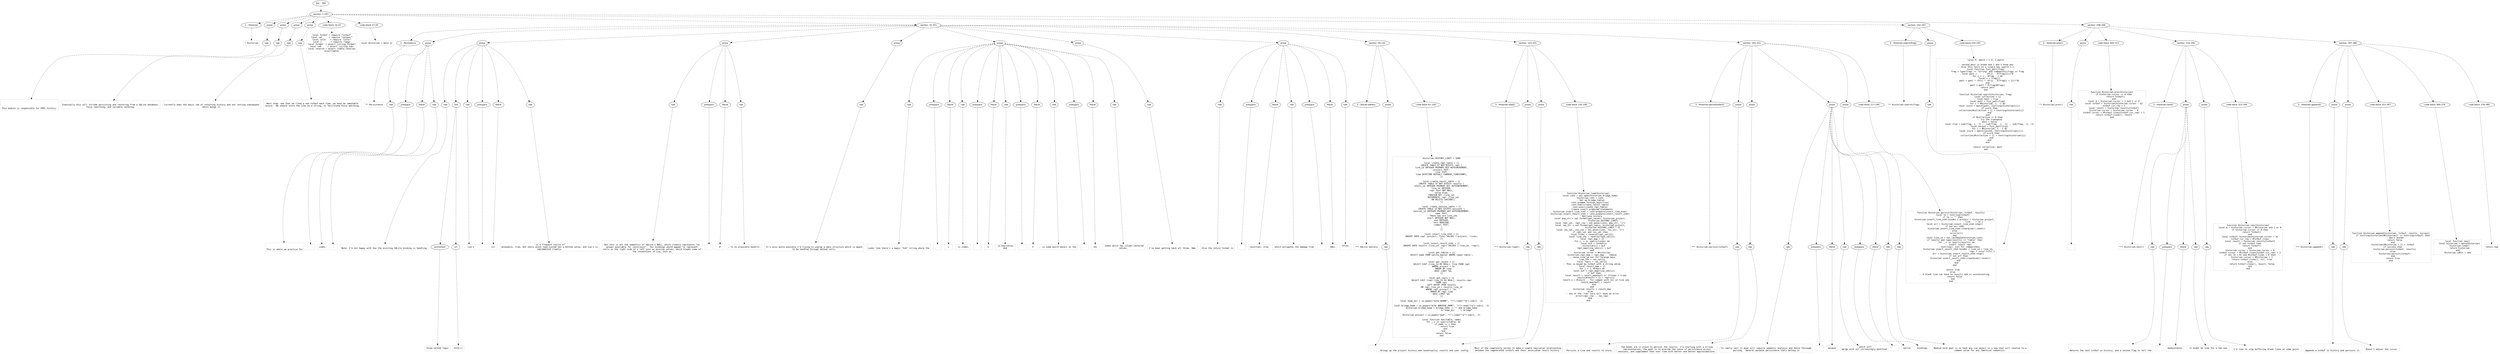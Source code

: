 digraph lpegNode {

node [fontname=Helvetica]
edge [style=dashed]

doc_0 [label="doc - 380"]


doc_0 -> { section_1}
{rank=same; section_1}

section_1 [label="section: 1-297"]


// END RANK doc_0

section_1 -> { header_2 prose_3 prose_4 prose_5 prose_6 codeblock_7 codeblock_8 section_9 section_10 section_11}
{rank=same; header_2 prose_3 prose_4 prose_5 prose_6 codeblock_7 codeblock_8 section_9 section_10 section_11}

header_2 [label="1 : Historian"]

prose_3 [label="prose"]

prose_4 [label="prose"]

prose_5 [label="prose"]

prose_6 [label="prose"]

codeblock_7 [label="code block 16-25"]

codeblock_8 [label="code block 27-29"]

section_9 [label="section: 32-201"]

section_10 [label="section: 252-297"]

section_11 [label="section: 298-346"]


// END RANK section_1

header_2 -> leaf_12
leaf_12  [color=Gray,shape=rectangle,fontname=Inconsolata,label="* Historian"]
// END RANK header_2

prose_3 -> { raw_13}
{rank=same; raw_13}

raw_13 [label="raw"]


// END RANK prose_3

raw_13 -> leaf_14
leaf_14  [color=Gray,shape=rectangle,fontname=Inconsolata,label="


This module is responsible for REPL history.
"]
// END RANK raw_13

prose_4 -> { raw_15}
{rank=same; raw_15}

raw_15 [label="raw"]


// END RANK prose_4

raw_15 -> leaf_16
leaf_16  [color=Gray,shape=rectangle,fontname=Inconsolata,label="
Eventually this will include persisting and restoring from a SQLite database,
fuzzy searching, and variable cacheing.
"]
// END RANK raw_15

prose_5 -> { raw_17}
{rank=same; raw_17}

raw_17 [label="raw"]


// END RANK prose_5

raw_17 -> leaf_18
leaf_18  [color=Gray,shape=rectangle,fontname=Inconsolata,label="
Currently does the basic job of retaining history and not letting subsequent
edits munge it.
"]
// END RANK raw_17

prose_6 -> { raw_19}
{rank=same; raw_19}

raw_19 [label="raw"]


// END RANK prose_6

raw_19 -> leaf_20
leaf_20  [color=Gray,shape=rectangle,fontname=Inconsolata,label="
Next step: now that we clone a new txtbuf each time, we have an immutable
record.  We should store the line as a string, to facilitate fuzzy matching.

"]
// END RANK raw_19

codeblock_7 -> leaf_21
leaf_21  [color=Gray,shape=rectangle,fontname=Inconsolata,label="local Txtbuf = require \"txtbuf\"
local sql     = require \"sqlayer\"
local color   = require \"color\"
local L       = require \"lpeg\"
local format  = assert (string.format)
local sub     = assert (string.sub)
local reverse = assert (table.reverse)
assert(meta)"]
// END RANK codeblock_7

codeblock_8 -> leaf_22
leaf_22  [color=Gray,shape=rectangle,fontname=Inconsolata,label="local Historian = meta {}"]
// END RANK codeblock_8

section_9 -> { header_23 prose_24 prose_25 prose_26 prose_27 prose_28 prose_29 prose_30 section_31 section_32 section_33}
{rank=same; header_23 prose_24 prose_25 prose_26 prose_27 prose_28 prose_29 prose_30 section_31 section_32 section_33}

header_23 [label="2 : Persistence"]

prose_24 [label="prose"]

prose_25 [label="prose"]

prose_26 [label="prose"]

prose_27 [label="prose"]

prose_28 [label="prose"]

prose_29 [label="prose"]

prose_30 [label="prose"]

section_31 [label="section: 59-142"]

section_32 [label="section: 143-201"]

section_33 [label="section: 202-251"]


// END RANK section_9

header_23 -> leaf_34
leaf_34  [color=Gray,shape=rectangle,fontname=Inconsolata,label="** Persistence"]
// END RANK header_23

prose_24 -> { raw_35 prespace_36 literal_37 raw_38}
{rank=same; raw_35 prespace_36 literal_37 raw_38}

raw_35 [label="raw"]

prespace_36 [label="prespace"]

literal_37 [label="literal"]

raw_38 [label="raw"]


// END RANK prose_24

raw_35 -> leaf_39
leaf_39  [color=Gray,shape=rectangle,fontname=Inconsolata,label="

This is where we practice for"]
// END RANK raw_35

prespace_36 -> leaf_40
leaf_40  [color=Gray,shape=rectangle,fontname=Inconsolata,label=" "]
// END RANK prespace_36

literal_37 -> leaf_41
leaf_41  [color=Gray,shape=rectangle,fontname=Inconsolata,label="codex"]
// END RANK literal_37

raw_38 -> leaf_42
leaf_42  [color=Gray,shape=rectangle,fontname=Inconsolata,label=".
"]
// END RANK raw_38

prose_25 -> { raw_43 link_44 raw_45 prespace_46 literal_47 raw_48}
{rank=same; raw_43 link_44 raw_45 prespace_46 literal_47 raw_48}

raw_43 [label="raw"]

link_44 [label="link"]

raw_45 [label="raw"]

prespace_46 [label="prespace"]

literal_47 [label="literal"]

raw_48 [label="raw"]


// END RANK prose_25

raw_43 -> leaf_49
leaf_49  [color=Gray,shape=rectangle,fontname=Inconsolata,label="
Note: I'm not happy with how the existing SQLite binding is handling"]
// END RANK raw_43

link_44 -> { anchortext_50 url_51}
{rank=same; anchortext_50 url_51}

anchortext_50 [label="anchortext"]

url_51 [label="url"]


// END RANK link_44

anchortext_50 -> leaf_52
leaf_52  [color=Gray,shape=rectangle,fontname=Inconsolata,label="three-valued logic"]
// END RANK anchortext_50

url_51 -> leaf_53
leaf_53  [color=Gray,shape=rectangle,fontname=Inconsolata,label="httk://"]
// END RANK url_51

raw_45 -> leaf_54
leaf_54  [color=Gray,shape=rectangle,fontname=Inconsolata,label=".  Lua's"]
// END RANK raw_45

prespace_46 -> leaf_55
leaf_55  [color=Gray,shape=rectangle,fontname=Inconsolata,label=" "]
// END RANK prespace_46

literal_47 -> leaf_56
leaf_56  [color=Gray,shape=rectangle,fontname=Inconsolata,label="nil"]
// END RANK literal_47

raw_48 -> leaf_57
leaf_57  [color=Gray,shape=rectangle,fontname=Inconsolata,label=" is a frequent source of
annoyance, true, but every union type system has a bottom value, and Lua's is
implemented cleanly.
"]
// END RANK raw_48

prose_26 -> { raw_58 prespace_59 literal_60 raw_61}
{rank=same; raw_58 prespace_59 literal_60 raw_61}

raw_58 [label="raw"]

prespace_59 [label="prespace"]

literal_60 [label="literal"]

raw_61 [label="raw"]


// END RANK prose_26

raw_58 -> leaf_62
leaf_62  [color=Gray,shape=rectangle,fontname=Inconsolata,label="
But this is not the semantics of SQLite's NULL, which cleanly represents \"no
answer available for constraint\".  Our bindings would appear to represent
nulls on the right side of a left join as missing values, which breaks some of
the conventions of Lua, such as"]
// END RANK raw_58

prespace_59 -> leaf_63
leaf_63  [color=Gray,shape=rectangle,fontname=Inconsolata,label=" "]
// END RANK prespace_59

literal_60 -> leaf_64
leaf_64  [color=Gray,shape=rectangle,fontname=Inconsolata,label="#"]
// END RANK literal_60

raw_61 -> leaf_65
leaf_65  [color=Gray,shape=rectangle,fontname=Inconsolata,label=", to no plausible benefit.
"]
// END RANK raw_61

prose_27 -> { raw_66}
{rank=same; raw_66}

raw_66 [label="raw"]


// END RANK prose_27

raw_66 -> leaf_67
leaf_67  [color=Gray,shape=rectangle,fontname=Inconsolata,label="
It's also quite possible I'm trying to unwrap a data structure which is meant
to be handled through method calls.
"]
// END RANK raw_66

prose_28 -> { raw_68 prespace_69 literal_70 raw_71 prespace_72 literal_73 raw_74 prespace_75 literal_76 raw_77 prespace_78 literal_79 raw_80}
{rank=same; raw_68 prespace_69 literal_70 raw_71 prespace_72 literal_73 raw_74 prespace_75 literal_76 raw_77 prespace_78 literal_79 raw_80}

raw_68 [label="raw"]

prespace_69 [label="prespace"]

literal_70 [label="literal"]

raw_71 [label="raw"]

prespace_72 [label="prespace"]

literal_73 [label="literal"]

raw_74 [label="raw"]

prespace_75 [label="prespace"]

literal_76 [label="literal"]

raw_77 [label="raw"]

prespace_78 [label="prespace"]

literal_79 [label="literal"]

raw_80 [label="raw"]


// END RANK prose_28

raw_68 -> leaf_81
leaf_81  [color=Gray,shape=rectangle,fontname=Inconsolata,label="
Looks like there's a magic \"hik\" string where the"]
// END RANK raw_68

prespace_69 -> leaf_82
leaf_82  [color=Gray,shape=rectangle,fontname=Inconsolata,label=" "]
// END RANK prespace_69

literal_70 -> leaf_83
leaf_83  [color=Gray,shape=rectangle,fontname=Inconsolata,label="i"]
// END RANK literal_70

raw_71 -> leaf_84
leaf_84  [color=Gray,shape=rectangle,fontname=Inconsolata,label=" is index,"]
// END RANK raw_71

prespace_72 -> leaf_85
leaf_85  [color=Gray,shape=rectangle,fontname=Inconsolata,label=" "]
// END RANK prespace_72

literal_73 -> leaf_86
leaf_86  [color=Gray,shape=rectangle,fontname=Inconsolata,label="k"]
// END RANK literal_73

raw_74 -> leaf_87
leaf_87  [color=Gray,shape=rectangle,fontname=Inconsolata,label=" is key/value,
and"]
// END RANK raw_74

prespace_75 -> leaf_88
leaf_88  [color=Gray,shape=rectangle,fontname=Inconsolata,label=" "]
// END RANK prespace_75

literal_76 -> leaf_89
leaf_89  [color=Gray,shape=rectangle,fontname=Inconsolata,label="h"]
// END RANK literal_76

raw_77 -> leaf_90
leaf_90  [color=Gray,shape=rectangle,fontname=Inconsolata,label=" is some weird object on the"]
// END RANK raw_77

prespace_78 -> leaf_91
leaf_91  [color=Gray,shape=rectangle,fontname=Inconsolata,label=" "]
// END RANK prespace_78

literal_79 -> leaf_92
leaf_92  [color=Gray,shape=rectangle,fontname=Inconsolata,label="[0]"]
// END RANK literal_79

raw_80 -> leaf_93
leaf_93  [color=Gray,shape=rectangle,fontname=Inconsolata,label=" index which has column-centered
values.
"]
// END RANK raw_80

prose_29 -> { raw_94}
{rank=same; raw_94}

raw_94 [label="raw"]


// END RANK prose_29

raw_94 -> leaf_95
leaf_95  [color=Gray,shape=rectangle,fontname=Inconsolata,label="
I've been getting back all three. Hmm.
"]
// END RANK raw_94

prose_30 -> { raw_96 prespace_97 literal_98 raw_99 prespace_100 literal_101 raw_102}
{rank=same; raw_96 prespace_97 literal_98 raw_99 prespace_100 literal_101 raw_102}

raw_96 [label="raw"]

prespace_97 [label="prespace"]

literal_98 [label="literal"]

raw_99 [label="raw"]

prespace_100 [label="prespace"]

literal_101 [label="literal"]

raw_102 [label="raw"]


// END RANK prose_30

raw_96 -> leaf_103
leaf_103  [color=Gray,shape=rectangle,fontname=Inconsolata,label="
Also the return format is"]
// END RANK raw_96

prespace_97 -> leaf_104
leaf_104  [color=Gray,shape=rectangle,fontname=Inconsolata,label=" "]
// END RANK prespace_97

literal_98 -> leaf_105
leaf_105  [color=Gray,shape=rectangle,fontname=Inconsolata,label="resultset, nrow"]
// END RANK literal_98

raw_99 -> leaf_106
leaf_106  [color=Gray,shape=rectangle,fontname=Inconsolata,label=" which mitigates the damage from"]
// END RANK raw_99

prespace_100 -> leaf_107
leaf_107  [color=Gray,shape=rectangle,fontname=Inconsolata,label=""]
// END RANK prespace_100

literal_101 -> leaf_108
leaf_108  [color=Gray,shape=rectangle,fontname=Inconsolata,label="NULL"]
// END RANK literal_101

raw_102 -> leaf_109
leaf_109  [color=Gray,shape=rectangle,fontname=Inconsolata,label=" holes.

"]
// END RANK raw_102

section_31 -> { header_110 prose_111 codeblock_112}
{rank=same; header_110 prose_111 codeblock_112}

header_110 [label="3 : SQLite battery"]

prose_111 [label="prose"]

codeblock_112 [label="code block 61-140"]


// END RANK section_31

header_110 -> leaf_113
leaf_113  [color=Gray,shape=rectangle,fontname=Inconsolata,label="*** SQLite battery"]
// END RANK header_110

prose_111 -> { raw_114}
{rank=same; raw_114}

raw_114 [label="raw"]


// END RANK prose_111

raw_114 -> leaf_115
leaf_115  [color=Gray,shape=rectangle,fontname=Inconsolata,label="
"]
// END RANK raw_114

codeblock_112 -> leaf_116
leaf_116  [color=Gray,shape=rectangle,fontname=Inconsolata,label="Historian.HISTORY_LIMIT = 1000

local create_repl_table = [[
CREATE TABLE IF NOT EXISTS repl (
line_id INTEGER PRIMARY KEY AUTOINCREMENT,
project TEXT,
line TEXT,
time DATETIME DEFAULT CURRENT_TIMESTAMP);
]]

local create_result_table = [[
CREATE TABLE IF NOT EXISTS results (
result_id INTEGER PRIMARY KEY AUTOINCREMENT,
line_id INTEGER,
repr text NOT NULL,
value blob,
FOREIGN KEY (line_id)
   REFERENCES repl (line_id)
   ON DELETE CASCADE);
]]

local create_session_table = [[
CREATE TABLE IF NOT EXISTS sessions (
session_id INTEGER PRIMARY KEY AUTOINCREMENT,
name TEXT,
-- These two are line_ids
start INTEGER NOT NULL,
end INTEGER,
test BOOLEAN,
commit TEXT;
)
]]

local insert_line_stmt = [[
INSERT INTO repl (project, line) VALUES (:project, :line);
]]

local insert_result_stmt = [[
INSERT INTO results (line_id, repr) VALUES (:line_id, :repr);
]]

local get_tables = [[
SELECT name FROM sqlite_master WHERE type='table';
]]

local get_recent = [[
SELECT CAST (line_id AS REAL), line FROM repl
   WHERE project = %s
   ORDER BY time
   DESC LIMIT %d;
]]

local get_reprs = [[
SELECT CAST (repl.line_id AS REAL), results.repr
FROM repl
LEFT OUTER JOIN results
ON repl.line_id = results.line_id
WHERE repl.project = '%s'
ORDER BY repl.time
DESC LIMIT %d;
]]

local home_dir = io.popen(\"echo $HOME\", \"r\"):read(\"*a\"):sub(1, -2)

local bridge_home = io.popen(\"echo $BRIDGE_HOME\", \"r\"):read(\"*a\"):sub(1, -2)
Historian.bridge_home = bridge_home ~= \"\" and bridge_home
                        or home_dir .. \"/.bridge\"

Historian.project = io.popen(\"pwd\", \"r\"):read(\"*a\"):sub(1, -2)

local function has(table, name)
   for _,v in ipairs(table) do
      if name == v then
         return true
      end
   end
   return false
end"]
// END RANK codeblock_112

section_32 -> { header_117 prose_118 prose_119 codeblock_120}
{rank=same; header_117 prose_118 prose_119 codeblock_120}

header_117 [label="3 : Historian:load()"]

prose_118 [label="prose"]

prose_119 [label="prose"]

codeblock_120 [label="code block 150-199"]


// END RANK section_32

header_117 -> leaf_121
leaf_121  [color=Gray,shape=rectangle,fontname=Inconsolata,label="*** Historian:load()"]
// END RANK header_117

prose_118 -> { raw_122}
{rank=same; raw_122}

raw_122 [label="raw"]


// END RANK prose_118

raw_122 -> leaf_123
leaf_123  [color=Gray,shape=rectangle,fontname=Inconsolata,label="

Brings up the project history and (eventually) results and user config.
"]
// END RANK raw_122

prose_119 -> { raw_124}
{rank=same; raw_124}

raw_124 [label="raw"]


// END RANK prose_119

raw_124 -> leaf_125
leaf_125  [color=Gray,shape=rectangle,fontname=Inconsolata,label="
Most of the complexity serves to make a simple key/value relationship
between the regenerated txtbufs and their associated result history.
"]
// END RANK raw_124

codeblock_120 -> leaf_126
leaf_126  [color=Gray,shape=rectangle,fontname=Inconsolata,label="function Historian.load(historian)
   local conn = sql.open(historian.bridge_home)
   historian.conn = conn
   -- Set up bridge tables
   conn.pragma.foreign_keys(true)
   conn:exec(create_result_table)
   conn:exec(create_repl_table)
   -- Create insert prepared statements
   historian.insert_line_stmt = conn:prepare(insert_line_stmt)
   historian.insert_result_stmt = conn:prepare(insert_result_stmt)
   -- Retrieve history
   local pop_str = sql.format(get_recent, historian.project,
                        historian.HISTORY_LIMIT)
   local repl_val, repl_row = sql.pexec(conn, pop_str, \"i\")
   local res_str = sql.format(get_reprs, historian.project,
                       historian.HISTORY_LIMIT * 2)
   local res_val, res_row = sql.pexec(conn, res_str, \"i\")
   if repl_val and res_val then
      local lines = reverse(repl_val[2])
      local line_ids = reverse(repl_val[1])
      local repl_map = {}
      for i, v in ipairs(lines) do
         local buf = Txtbuf(v)
         historian[i] = buf
         repl_map[line_ids[i]] = buf
      end
      historian.cursor = #historian
      historian.repl_map = repl_map -- remove
      -- reuse line_id var for foreign keys
      line_ids = res_val[1]
      local reprs = res_val[2]
      -- This is keyed by txtbuf with a string value.
      local result_map = {}
      for i = 1, #reprs do
         local buf = repl_map[line_ids[i]]
         if buf then
            local result = result_map[buf] or {frozen = true}
            result[#result + 1] = reprs[i]
            result.n = #result -- for compat with nil in live use
            result_map[buf] = result
         end
      end
      historian.results = result_map
   else
      -- one of the 'row' vals will have an error
      error(repr_row .. res_row)
   end
end"]
// END RANK codeblock_120

section_33 -> { header_127 prose_128 prose_129 prose_130 prose_131 codeblock_132}
{rank=same; header_127 prose_128 prose_129 prose_130 prose_131 codeblock_132}

header_127 [label="3 : Historian:persist(txtbuf)"]

prose_128 [label="prose"]

prose_129 [label="prose"]

prose_130 [label="prose"]

prose_131 [label="prose"]

codeblock_132 [label="code block 217-249"]


// END RANK section_33

header_127 -> leaf_133
leaf_133  [color=Gray,shape=rectangle,fontname=Inconsolata,label="*** Historian:persist(txtbuf)"]
// END RANK header_127

prose_128 -> { raw_134}
{rank=same; raw_134}

raw_134 [label="raw"]


// END RANK prose_128

raw_134 -> leaf_135
leaf_135  [color=Gray,shape=rectangle,fontname=Inconsolata,label="

Persists a line and results to store.
"]
// END RANK raw_134

prose_129 -> { raw_136}
{rank=same; raw_136}

raw_136 [label="raw"]


// END RANK prose_129

raw_136 -> leaf_137
leaf_137  [color=Gray,shape=rectangle,fontname=Inconsolata,label="
The hooks are in place to persist the results. I'm starting with a string
representation; the goal is to provide the sense of persistence across
sessions, and supplement that over time with better and better approximations.
"]
// END RANK raw_136

prose_130 -> { raw_138 prespace_139 literal_140 raw_141 prespace_142 literal_143 raw_144}
{rank=same; raw_138 prespace_139 literal_140 raw_141 prespace_142 literal_143 raw_144}

raw_138 [label="raw"]

prespace_139 [label="prespace"]

literal_140 [label="literal"]

raw_141 [label="raw"]

prespace_142 [label="prespace"]

literal_143 [label="literal"]

raw_144 [label="raw"]


// END RANK prose_130

raw_138 -> leaf_145
leaf_145  [color=Gray,shape=rectangle,fontname=Inconsolata,label="
To really nail it down will require semantic analysis and hence thorough
parsing.  General-purpose persistence tools belong in"]
// END RANK raw_138

prespace_139 -> leaf_146
leaf_146  [color=Gray,shape=rectangle,fontname=Inconsolata,label=" "]
// END RANK prespace_139

literal_140 -> leaf_147
leaf_147  [color=Gray,shape=rectangle,fontname=Inconsolata,label="sqlayer"]
// END RANK literal_140

raw_141 -> leaf_148
leaf_148  [color=Gray,shape=rectangle,fontname=Inconsolata,label=", which will
merge with our increasingly-modified"]
// END RANK raw_141

prespace_142 -> leaf_149
leaf_149  [color=Gray,shape=rectangle,fontname=Inconsolata,label=" "]
// END RANK prespace_142

literal_143 -> leaf_150
leaf_150  [color=Gray,shape=rectangle,fontname=Inconsolata,label="sqlite"]
// END RANK literal_143

raw_144 -> leaf_151
leaf_151  [color=Gray,shape=rectangle,fontname=Inconsolata,label=" bindings.
"]
// END RANK raw_144

prose_131 -> { raw_152}
{rank=same; raw_152}

raw_152 [label="raw"]


// END RANK prose_131

raw_152 -> leaf_153
leaf_153  [color=Gray,shape=rectangle,fontname=Inconsolata,label="
Medium-term goal is to hash any Lua object in a way that will resolve to a
common value for any identical semantics.
"]
// END RANK raw_152

codeblock_132 -> leaf_154
leaf_154  [color=Gray,shape=rectangle,fontname=Inconsolata,label="function Historian.persist(historian, txtbuf, results)
   local lb = tostring(txtbuf)
   if lb ~= \"\" then
      historian.insert_line_stmt:bindkv { project = historian.project,
                                     line    = lb }
      local err = historian.insert_line_stmt:step()
      if not err then
         historian.insert_line_stmt:clearbind():reset()
      else
         error(err)
      end
      local line_id = sql.lastRowId(historian.conn)
      if results and type(results) == \"table\" then
         for _,v in ipairs(results) do
            -- insert result repr
            -- tostring() just for compactness
            historian.insert_result_stmt:bindkv { line_id = line_id,
                                                  repr = color.ts(v) }
            err = historian.insert_result_stmt:step()
            if not err then
               historian.insert_result_stmt:clearbind():reset()
            end
         end
      end

   return true
   else
      -- A blank line can have no results and is uninteresting.
      return false
   end
end"]
// END RANK codeblock_132

section_10 -> { header_155 prose_156 codeblock_157}
{rank=same; header_155 prose_156 codeblock_157}

header_155 [label="2 : Historian:search(frag)"]

prose_156 [label="prose"]

codeblock_157 [label="code block 254-295"]


// END RANK section_10

header_155 -> leaf_158
leaf_158  [color=Gray,shape=rectangle,fontname=Inconsolata,label="** Historian:search(frag)"]
// END RANK header_155

prose_156 -> { raw_159}
{rank=same; raw_159}

raw_159 [label="raw"]


// END RANK prose_156

raw_159 -> leaf_160
leaf_160  [color=Gray,shape=rectangle,fontname=Inconsolata,label="
"]
// END RANK raw_159

codeblock_157 -> leaf_161
leaf_161  [color=Gray,shape=rectangle,fontname=Inconsolata,label="local P, match = L.P, L.match

-- second_best is broke and I don't know why
-- also this fails on a single key search >.<
local function fuzz_patt(frag)
   frag = type(frag) == \"string\" and codepoints(frag) or frag
   local patt =        (P(1) - P(frag[1]))^0
   for i = 1 , #frag - 1 do
      local v = frag[i]
      patt = patt * (P(v) * (P(1) - P(frag[i + 1]))^0)
   end
   patt = patt * P(frag[#frag])
   return patt
end

function Historian.search(historian, frag)
   local collection = {}
   local best = true
   local patt = fuzz_patt(frag)
   for i = #historian, 1, -1 do
      local score = match(patt, tostring(historian[i]))
      if score then
         collection[#collection + 1] = tostring(historian[i])
      end
   end
   if #collection == 0 then
      -- try the transpose
      best = false
      local slip = sub(frag, 1, -3) .. sub(frag, -1, -1) .. sub(frag, -2, -2)
      local second = fuzz_patt(slip)
      for i = #historian, 1, -1 do
         local score = match(second, tostring(historian[i]))
         if score then
            collection[#collection + 1] = tostring(historian[i])
         end
      end
   end

   return collection, best
end"]
// END RANK codeblock_157

section_11 -> { header_162 prose_163 codeblock_164 section_165 section_166}
{rank=same; header_162 prose_163 codeblock_164 section_165 section_166}

header_162 [label="2 : Historian:prev()"]

prose_163 [label="prose"]

codeblock_164 [label="code block 300-313"]

section_165 [label="section: 316-346"]

section_166 [label="section: 347-380"]


// END RANK section_11

header_162 -> leaf_167
leaf_167  [color=Gray,shape=rectangle,fontname=Inconsolata,label="** Historian:prev()"]
// END RANK header_162

prose_163 -> { raw_168}
{rank=same; raw_168}

raw_168 [label="raw"]


// END RANK prose_163

raw_168 -> leaf_169
leaf_169  [color=Gray,shape=rectangle,fontname=Inconsolata,label="
"]
// END RANK raw_168

codeblock_164 -> leaf_170
leaf_170  [color=Gray,shape=rectangle,fontname=Inconsolata,label="function Historian.prev(historian)
   if historian.cursor == 0 then
      return Txtbuf()
   end
   local Δ = historian.cursor > 1 and 1 or 0
   local txtbuf = historian[historian.cursor - Δ]
   txtbuf.cur_row = 1
   local result = historian.results[txtbuf]
   historian.cursor = historian.cursor - Δ
   txtbuf.cursor = #txtbuf.lines[txtbuf.cur_row] + 1
   return txtbuf:clone(), result
end"]
// END RANK codeblock_164

section_165 -> { header_171 prose_172 prose_173 codeblock_174}
{rank=same; header_171 prose_172 prose_173 codeblock_174}

header_171 [label="3 : Historian:next()"]

prose_172 [label="prose"]

prose_173 [label="prose"]

codeblock_174 [label="code block 323-344"]


// END RANK section_165

header_171 -> leaf_175
leaf_175  [color=Gray,shape=rectangle,fontname=Inconsolata,label="*** Historian:next()"]
// END RANK header_171

prose_172 -> { raw_176 prespace_177 literal_178 raw_179}
{rank=same; raw_176 prespace_177 literal_178 raw_179}

raw_176 [label="raw"]

prespace_177 [label="prespace"]

literal_178 [label="literal"]

raw_179 [label="raw"]


// END RANK prose_172

raw_176 -> leaf_180
leaf_180  [color=Gray,shape=rectangle,fontname=Inconsolata,label="

Returns the next txtbuf in history, and a second flag to tell the"]
// END RANK raw_176

prespace_177 -> leaf_181
leaf_181  [color=Gray,shape=rectangle,fontname=Inconsolata,label=""]
// END RANK prespace_177

literal_178 -> leaf_182
leaf_182  [color=Gray,shape=rectangle,fontname=Inconsolata,label="modeselektor"]
// END RANK literal_178

raw_179 -> leaf_183
leaf_183  [color=Gray,shape=rectangle,fontname=Inconsolata,label=" it might be time for a new one.
"]
// END RANK raw_179

prose_173 -> { raw_184}
{rank=same; raw_184}

raw_184 [label="raw"]


// END RANK prose_173

raw_184 -> leaf_185
leaf_185  [color=Gray,shape=rectangle,fontname=Inconsolata,label="
I'd like to stop buffering blank lines at some point.
"]
// END RANK raw_184

codeblock_174 -> leaf_186
leaf_186  [color=Gray,shape=rectangle,fontname=Inconsolata,label="function Historian.next(historian)
   local Δ = historian.cursor < #historian and 1 or 0
   if historian.cursor == 0 then
      return Txtbuf()
   end
   local txtbuf= historian[historian.cursor + Δ]
   txtbuf.cur_row = #txtbuf.lines
   local result = historian.results[txtbuf]
   if not txtbuf then
      return Txtbuf()
   end
   historian.cursor = historian.cursor + Δ
   txtbuf.cursor = #txtbuf.lines[txtbuf.cur_row] + 1
   if not (Δ > 0) and #txtbuf.lines > 0 then
      historian.cursor = #historian + 1
      return txtbuf:clone(), nil, true
   else
      return txtbuf:clone(), result, false
   end
end"]
// END RANK codeblock_174

section_166 -> { header_187 prose_188 prose_189 codeblock_190 codeblock_191 codeblock_192}
{rank=same; header_187 prose_188 prose_189 codeblock_190 codeblock_191 codeblock_192}

header_187 [label="3 : Historian:append()"]

prose_188 [label="prose"]

prose_189 [label="prose"]

codeblock_190 [label="code block 353-367"]

codeblock_191 [label="code block 369-376"]

codeblock_192 [label="code block 378-380"]


// END RANK section_166

header_187 -> leaf_193
leaf_193  [color=Gray,shape=rectangle,fontname=Inconsolata,label="*** Historian:append()"]
// END RANK header_187

prose_188 -> { raw_194}
{rank=same; raw_194}

raw_194 [label="raw"]


// END RANK prose_188

raw_194 -> leaf_195
leaf_195  [color=Gray,shape=rectangle,fontname=Inconsolata,label="

Appends a txtbuf to history and persists it.
"]
// END RANK raw_194

prose_189 -> { raw_196}
{rank=same; raw_196}

raw_196 [label="raw"]


// END RANK prose_189

raw_196 -> leaf_197
leaf_197  [color=Gray,shape=rectangle,fontname=Inconsolata,label="
Doesn't adjust the cursor.
"]
// END RANK raw_196

codeblock_190 -> leaf_198
leaf_198  [color=Gray,shape=rectangle,fontname=Inconsolata,label="function Historian.append(historian, txtbuf, results, success)
   if tostring(historian[#historian]) == tostring(txtbuf) then
      -- don't bother
      return false
   end
   historian[#historian + 1] = txtbuf
   if success then
      historian:persist(txtbuf, results)
   else
      historian:persist(txtbuf)
   end
   return true
end"]
// END RANK codeblock_190

codeblock_191 -> leaf_199
leaf_199  [color=Gray,shape=rectangle,fontname=Inconsolata,label="local function new()
   local historian = meta(Historian)
   historian:load()
   return historian
end
Historian.idEst = new"]
// END RANK codeblock_191

codeblock_192 -> leaf_200
leaf_200  [color=Gray,shape=rectangle,fontname=Inconsolata,label="return new"]
// END RANK codeblock_192


}
